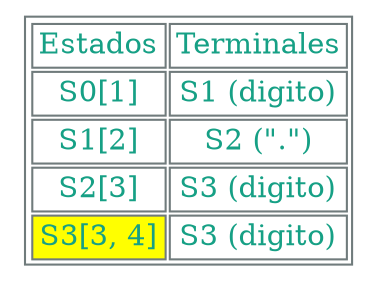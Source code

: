 digraph T {
aHtmlTable [
   shape=plaintext
   color="#707B7C" fontcolor="#16A085" label=<

   <table border='1' cellborder='1'>
   <tr>
      <td>Estados</td>
      <td>Terminales</td>
   </tr>

   <tr><td>S0[1]</td><td>S1 (digito)</td></tr>
   <tr><td>S1[2]</td><td>S2 (".")</td></tr>
   <tr><td>S2[3]</td><td>S3 (digito)</td></tr>
   <tr><td bgcolor="yellow">S3[3, 4]</td><td>S3 (digito)</td></tr>
   </table>

   >]; 

}
